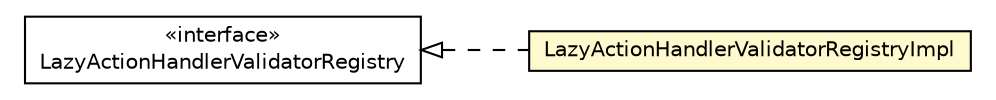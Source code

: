 #!/usr/local/bin/dot
#
# Class diagram 
# Generated by UMLGraph version R5_6-24-gf6e263 (http://www.umlgraph.org/)
#

digraph G {
	edge [fontname="Helvetica",fontsize=10,labelfontname="Helvetica",labelfontsize=10];
	node [fontname="Helvetica",fontsize=10,shape=plaintext];
	nodesep=0.25;
	ranksep=0.5;
	rankdir=LR;
	// com.gwtplatform.dispatch.server.actionhandlervalidator.LazyActionHandlerValidatorRegistry
	c220706 [label=<<table title="com.gwtplatform.dispatch.server.actionhandlervalidator.LazyActionHandlerValidatorRegistry" border="0" cellborder="1" cellspacing="0" cellpadding="2" port="p" href="../../actionhandlervalidator/LazyActionHandlerValidatorRegistry.html">
		<tr><td><table border="0" cellspacing="0" cellpadding="1">
<tr><td align="center" balign="center"> &#171;interface&#187; </td></tr>
<tr><td align="center" balign="center"> LazyActionHandlerValidatorRegistry </td></tr>
		</table></td></tr>
		</table>>, URL="../../actionhandlervalidator/LazyActionHandlerValidatorRegistry.html", fontname="Helvetica", fontcolor="black", fontsize=10.0];
	// com.gwtplatform.dispatch.server.guice.actionhandlervalidator.LazyActionHandlerValidatorRegistryImpl
	c220933 [label=<<table title="com.gwtplatform.dispatch.server.guice.actionhandlervalidator.LazyActionHandlerValidatorRegistryImpl" border="0" cellborder="1" cellspacing="0" cellpadding="2" port="p" bgcolor="lemonChiffon" href="./LazyActionHandlerValidatorRegistryImpl.html">
		<tr><td><table border="0" cellspacing="0" cellpadding="1">
<tr><td align="center" balign="center"> LazyActionHandlerValidatorRegistryImpl </td></tr>
		</table></td></tr>
		</table>>, URL="./LazyActionHandlerValidatorRegistryImpl.html", fontname="Helvetica", fontcolor="black", fontsize=10.0];
	//com.gwtplatform.dispatch.server.guice.actionhandlervalidator.LazyActionHandlerValidatorRegistryImpl implements com.gwtplatform.dispatch.server.actionhandlervalidator.LazyActionHandlerValidatorRegistry
	c220706:p -> c220933:p [dir=back,arrowtail=empty,style=dashed];
}

